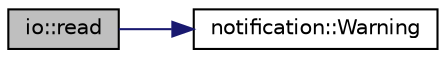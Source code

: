 digraph "io::read"
{
 // INTERACTIVE_SVG=YES
 // LATEX_PDF_SIZE
  edge [fontname="Helvetica",fontsize="10",labelfontname="Helvetica",labelfontsize="10"];
  node [fontname="Helvetica",fontsize="10",shape=record];
  rankdir="LR";
  Node1 [label="io::read",height=0.2,width=0.4,color="black", fillcolor="grey75", style="filled", fontcolor="black",tooltip="Templated method to read a vector of objects from a dataset."];
  Node1 -> Node2 [color="midnightblue",fontsize="10",style="solid",fontname="Helvetica"];
  Node2 [label="notification::Warning",height=0.2,width=0.4,color="black", fillcolor="white", style="filled",URL="$classnotification.html#ab758dafbb449e142fb68e11c0470b5c9",tooltip="Outputs a warning message."];
}
